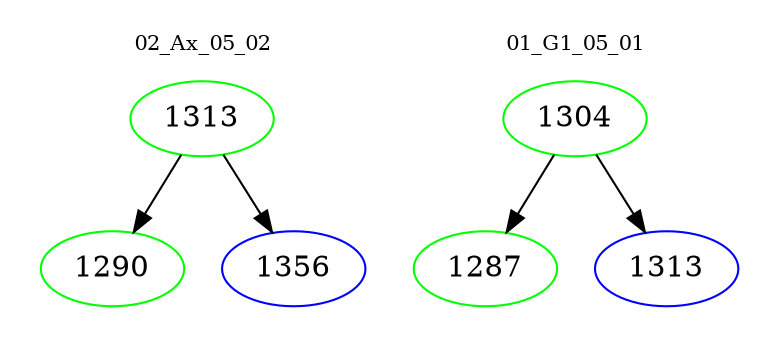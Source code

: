 digraph{
subgraph cluster_0 {
color = white
label = "02_Ax_05_02";
fontsize=10;
T0_1313 [label="1313", color="green"]
T0_1313 -> T0_1290 [color="black"]
T0_1290 [label="1290", color="green"]
T0_1313 -> T0_1356 [color="black"]
T0_1356 [label="1356", color="blue"]
}
subgraph cluster_1 {
color = white
label = "01_G1_05_01";
fontsize=10;
T1_1304 [label="1304", color="green"]
T1_1304 -> T1_1287 [color="black"]
T1_1287 [label="1287", color="green"]
T1_1304 -> T1_1313 [color="black"]
T1_1313 [label="1313", color="blue"]
}
}
